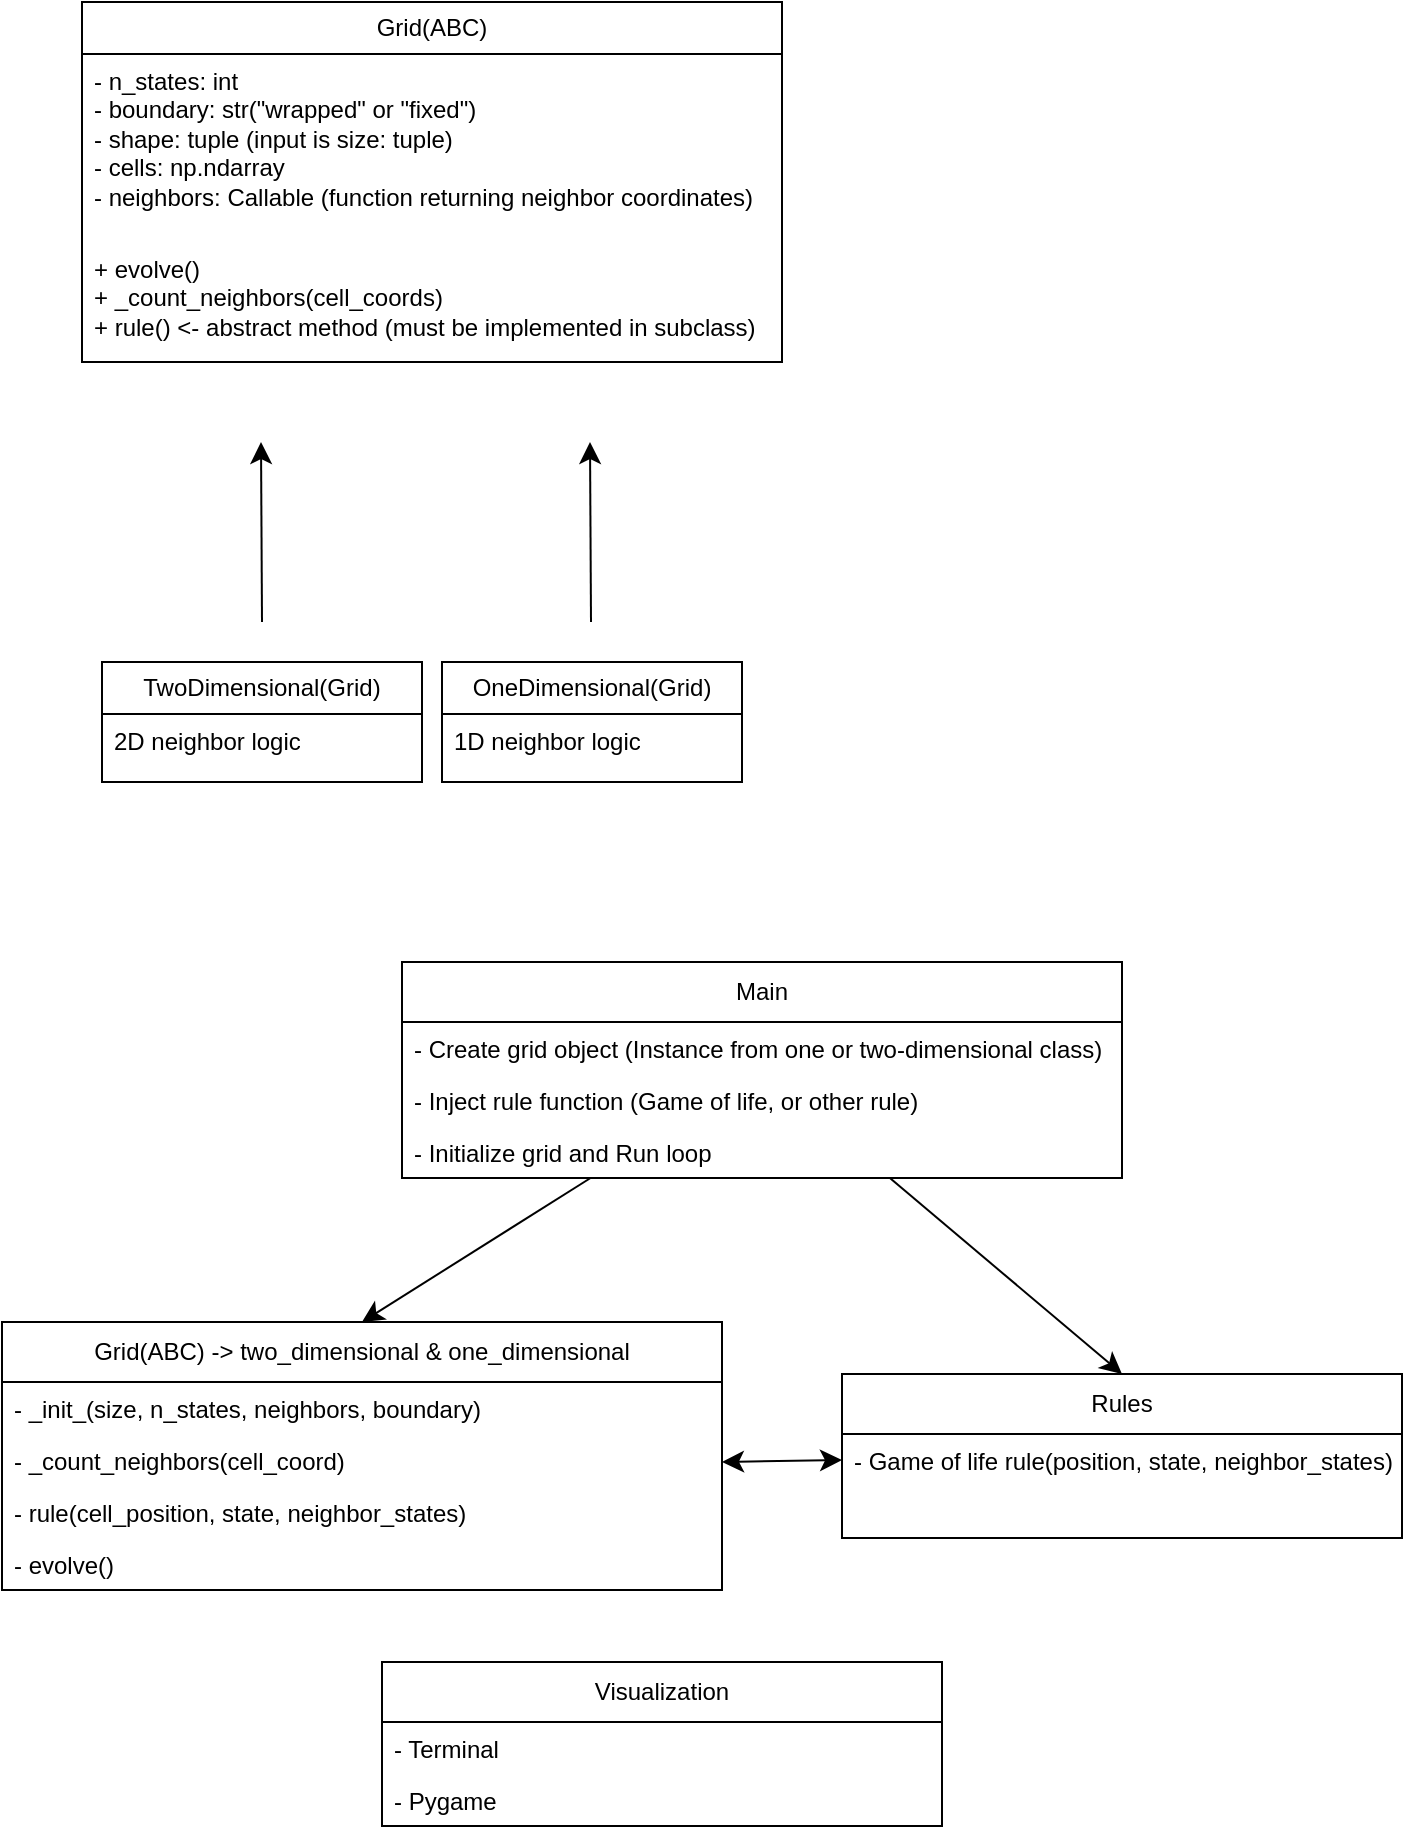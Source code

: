 <mxfile version="27.1.6">
  <diagram name="Page-1" id="eKF89H3r5GASBYVLV0pf">
    <mxGraphModel dx="604" dy="1803" grid="1" gridSize="10" guides="1" tooltips="1" connect="1" arrows="1" fold="1" page="1" pageScale="1" pageWidth="850" pageHeight="1100" math="0" shadow="0">
      <root>
        <mxCell id="0" />
        <mxCell id="1" parent="0" />
        <mxCell id="KuGAyKhzhy6IVkeQjz4A-5" value="Grid(ABC)" style="swimlane;fontStyle=0;childLayout=stackLayout;horizontal=1;startSize=26;fillColor=none;horizontalStack=0;resizeParent=1;resizeParentMax=0;resizeLast=0;collapsible=1;marginBottom=0;whiteSpace=wrap;html=1;" vertex="1" parent="1">
          <mxGeometry x="170" y="-970" width="350" height="180" as="geometry" />
        </mxCell>
        <mxCell id="KuGAyKhzhy6IVkeQjz4A-6" value="&lt;div&gt;&lt;span style=&quot;background-color: transparent; color: light-dark(rgb(0, 0, 0), rgb(255, 255, 255));&quot;&gt;- n_states: int&lt;/span&gt;&lt;/div&gt;&lt;div&gt;- boundary: str(&quot;wrapped&quot; or &quot;fixed&quot;)&lt;/div&gt;&lt;div&gt;- shape: tuple (input is size: tuple)&lt;/div&gt;&lt;div&gt;- cells: np.ndarray&lt;/div&gt;&lt;div&gt;- neighbors: Callable (function returning neighbor coordinates)&lt;/div&gt;" style="text;strokeColor=none;fillColor=none;align=left;verticalAlign=top;spacingLeft=4;spacingRight=4;overflow=hidden;rotatable=0;points=[[0,0.5],[1,0.5]];portConstraint=eastwest;whiteSpace=wrap;html=1;" vertex="1" parent="KuGAyKhzhy6IVkeQjz4A-5">
          <mxGeometry y="26" width="350" height="94" as="geometry" />
        </mxCell>
        <mxCell id="KuGAyKhzhy6IVkeQjz4A-8" value="+ evolve()&lt;div&gt;+ _count_neighbors(cell_coords)&lt;/div&gt;&lt;div&gt;+ rule() &amp;lt;- abstract method (must be implemented in subclass)&lt;/div&gt;" style="text;strokeColor=none;fillColor=none;align=left;verticalAlign=top;spacingLeft=4;spacingRight=4;overflow=hidden;rotatable=0;points=[[0,0.5],[1,0.5]];portConstraint=eastwest;whiteSpace=wrap;html=1;" vertex="1" parent="KuGAyKhzhy6IVkeQjz4A-5">
          <mxGeometry y="120" width="350" height="60" as="geometry" />
        </mxCell>
        <mxCell id="KuGAyKhzhy6IVkeQjz4A-9" value="" style="endArrow=classic;html=1;rounded=0;fontSize=12;startSize=8;endSize=8;curved=1;" edge="1" parent="1">
          <mxGeometry width="50" height="50" relative="1" as="geometry">
            <mxPoint x="260" y="-660" as="sourcePoint" />
            <mxPoint x="259.5" y="-750" as="targetPoint" />
          </mxGeometry>
        </mxCell>
        <mxCell id="KuGAyKhzhy6IVkeQjz4A-10" value="TwoDimensional(Grid)" style="swimlane;fontStyle=0;childLayout=stackLayout;horizontal=1;startSize=26;fillColor=none;horizontalStack=0;resizeParent=1;resizeParentMax=0;resizeLast=0;collapsible=1;marginBottom=0;whiteSpace=wrap;html=1;" vertex="1" parent="1">
          <mxGeometry x="180" y="-640" width="160" height="60" as="geometry" />
        </mxCell>
        <mxCell id="KuGAyKhzhy6IVkeQjz4A-11" value="2D neighbor logic" style="text;strokeColor=none;fillColor=none;align=left;verticalAlign=top;spacingLeft=4;spacingRight=4;overflow=hidden;rotatable=0;points=[[0,0.5],[1,0.5]];portConstraint=eastwest;whiteSpace=wrap;html=1;" vertex="1" parent="KuGAyKhzhy6IVkeQjz4A-10">
          <mxGeometry y="26" width="160" height="34" as="geometry" />
        </mxCell>
        <mxCell id="KuGAyKhzhy6IVkeQjz4A-13" value="" style="endArrow=classic;html=1;rounded=0;fontSize=12;startSize=8;endSize=8;curved=1;" edge="1" parent="1">
          <mxGeometry width="50" height="50" relative="1" as="geometry">
            <mxPoint x="424.5" y="-660" as="sourcePoint" />
            <mxPoint x="424" y="-750" as="targetPoint" />
          </mxGeometry>
        </mxCell>
        <mxCell id="KuGAyKhzhy6IVkeQjz4A-14" value="OneDimensional(Grid)" style="swimlane;fontStyle=0;childLayout=stackLayout;horizontal=1;startSize=26;fillColor=none;horizontalStack=0;resizeParent=1;resizeParentMax=0;resizeLast=0;collapsible=1;marginBottom=0;whiteSpace=wrap;html=1;" vertex="1" parent="1">
          <mxGeometry x="350" y="-640" width="150" height="60" as="geometry" />
        </mxCell>
        <mxCell id="KuGAyKhzhy6IVkeQjz4A-15" value="1D neighbor logic" style="text;strokeColor=none;fillColor=none;align=left;verticalAlign=top;spacingLeft=4;spacingRight=4;overflow=hidden;rotatable=0;points=[[0,0.5],[1,0.5]];portConstraint=eastwest;whiteSpace=wrap;html=1;" vertex="1" parent="KuGAyKhzhy6IVkeQjz4A-14">
          <mxGeometry y="26" width="150" height="34" as="geometry" />
        </mxCell>
        <mxCell id="KuGAyKhzhy6IVkeQjz4A-32" value="" style="edgeStyle=none;curved=1;rounded=0;orthogonalLoop=1;jettySize=auto;html=1;fontSize=12;startSize=8;endSize=8;entryX=0.5;entryY=0;entryDx=0;entryDy=0;" edge="1" parent="1" source="KuGAyKhzhy6IVkeQjz4A-22" target="KuGAyKhzhy6IVkeQjz4A-27">
          <mxGeometry relative="1" as="geometry" />
        </mxCell>
        <mxCell id="KuGAyKhzhy6IVkeQjz4A-40" value="" style="edgeStyle=none;curved=1;rounded=0;orthogonalLoop=1;jettySize=auto;html=1;fontSize=12;startSize=8;endSize=8;entryX=0.5;entryY=0;entryDx=0;entryDy=0;" edge="1" parent="1" source="KuGAyKhzhy6IVkeQjz4A-22" target="KuGAyKhzhy6IVkeQjz4A-34">
          <mxGeometry relative="1" as="geometry" />
        </mxCell>
        <mxCell id="KuGAyKhzhy6IVkeQjz4A-22" value="Main" style="swimlane;fontStyle=0;childLayout=stackLayout;horizontal=1;startSize=30;fillColor=none;horizontalStack=0;resizeParent=1;resizeParentMax=0;resizeLast=0;collapsible=1;marginBottom=0;whiteSpace=wrap;html=1;" vertex="1" parent="1">
          <mxGeometry x="330" y="-490" width="360" height="108" as="geometry" />
        </mxCell>
        <mxCell id="KuGAyKhzhy6IVkeQjz4A-23" value="- Create grid object (Instance from one or two-dimensional class)" style="text;strokeColor=none;fillColor=none;align=left;verticalAlign=top;spacingLeft=4;spacingRight=4;overflow=hidden;rotatable=0;points=[[0,0.5],[1,0.5]];portConstraint=eastwest;whiteSpace=wrap;html=1;" vertex="1" parent="KuGAyKhzhy6IVkeQjz4A-22">
          <mxGeometry y="30" width="360" height="26" as="geometry" />
        </mxCell>
        <mxCell id="KuGAyKhzhy6IVkeQjz4A-24" value="- Inject rule function (Game of life, or other rule)" style="text;strokeColor=none;fillColor=none;align=left;verticalAlign=top;spacingLeft=4;spacingRight=4;overflow=hidden;rotatable=0;points=[[0,0.5],[1,0.5]];portConstraint=eastwest;whiteSpace=wrap;html=1;" vertex="1" parent="KuGAyKhzhy6IVkeQjz4A-22">
          <mxGeometry y="56" width="360" height="26" as="geometry" />
        </mxCell>
        <mxCell id="KuGAyKhzhy6IVkeQjz4A-25" value="- Initialize grid and Run loop" style="text;strokeColor=none;fillColor=none;align=left;verticalAlign=top;spacingLeft=4;spacingRight=4;overflow=hidden;rotatable=0;points=[[0,0.5],[1,0.5]];portConstraint=eastwest;whiteSpace=wrap;html=1;" vertex="1" parent="KuGAyKhzhy6IVkeQjz4A-22">
          <mxGeometry y="82" width="360" height="26" as="geometry" />
        </mxCell>
        <mxCell id="KuGAyKhzhy6IVkeQjz4A-27" value="Grid(ABC) -&amp;gt; two_dimensional &amp;amp; one_dimensional" style="swimlane;fontStyle=0;childLayout=stackLayout;horizontal=1;startSize=30;fillColor=none;horizontalStack=0;resizeParent=1;resizeParentMax=0;resizeLast=0;collapsible=1;marginBottom=0;whiteSpace=wrap;html=1;" vertex="1" parent="1">
          <mxGeometry x="130" y="-310" width="360" height="134" as="geometry" />
        </mxCell>
        <mxCell id="KuGAyKhzhy6IVkeQjz4A-28" value="- _init_(size, n_states, neighbors, boundary)" style="text;strokeColor=none;fillColor=none;align=left;verticalAlign=top;spacingLeft=4;spacingRight=4;overflow=hidden;rotatable=0;points=[[0,0.5],[1,0.5]];portConstraint=eastwest;whiteSpace=wrap;html=1;" vertex="1" parent="KuGAyKhzhy6IVkeQjz4A-27">
          <mxGeometry y="30" width="360" height="26" as="geometry" />
        </mxCell>
        <mxCell id="KuGAyKhzhy6IVkeQjz4A-29" value="- _count_neighbors(cell_coord)" style="text;strokeColor=none;fillColor=none;align=left;verticalAlign=top;spacingLeft=4;spacingRight=4;overflow=hidden;rotatable=0;points=[[0,0.5],[1,0.5]];portConstraint=eastwest;whiteSpace=wrap;html=1;" vertex="1" parent="KuGAyKhzhy6IVkeQjz4A-27">
          <mxGeometry y="56" width="360" height="26" as="geometry" />
        </mxCell>
        <mxCell id="KuGAyKhzhy6IVkeQjz4A-30" value="- rule(cell_position, state, neighbor_states)&lt;div&gt;&lt;br&gt;&lt;/div&gt;" style="text;strokeColor=none;fillColor=none;align=left;verticalAlign=top;spacingLeft=4;spacingRight=4;overflow=hidden;rotatable=0;points=[[0,0.5],[1,0.5]];portConstraint=eastwest;whiteSpace=wrap;html=1;" vertex="1" parent="KuGAyKhzhy6IVkeQjz4A-27">
          <mxGeometry y="82" width="360" height="26" as="geometry" />
        </mxCell>
        <mxCell id="KuGAyKhzhy6IVkeQjz4A-33" value="&lt;div&gt;- evolve()&lt;/div&gt;" style="text;strokeColor=none;fillColor=none;align=left;verticalAlign=top;spacingLeft=4;spacingRight=4;overflow=hidden;rotatable=0;points=[[0,0.5],[1,0.5]];portConstraint=eastwest;whiteSpace=wrap;html=1;" vertex="1" parent="KuGAyKhzhy6IVkeQjz4A-27">
          <mxGeometry y="108" width="360" height="26" as="geometry" />
        </mxCell>
        <mxCell id="KuGAyKhzhy6IVkeQjz4A-34" value="Rules" style="swimlane;fontStyle=0;childLayout=stackLayout;horizontal=1;startSize=30;fillColor=none;horizontalStack=0;resizeParent=1;resizeParentMax=0;resizeLast=0;collapsible=1;marginBottom=0;whiteSpace=wrap;html=1;" vertex="1" parent="1">
          <mxGeometry x="550" y="-284" width="280" height="82" as="geometry" />
        </mxCell>
        <mxCell id="KuGAyKhzhy6IVkeQjz4A-35" value="- Game of life rule(position, state, neighbor_states)" style="text;strokeColor=none;fillColor=none;align=left;verticalAlign=top;spacingLeft=4;spacingRight=4;overflow=hidden;rotatable=0;points=[[0,0.5],[1,0.5]];portConstraint=eastwest;whiteSpace=wrap;html=1;" vertex="1" parent="KuGAyKhzhy6IVkeQjz4A-34">
          <mxGeometry y="30" width="280" height="26" as="geometry" />
        </mxCell>
        <mxCell id="KuGAyKhzhy6IVkeQjz4A-37" value="&lt;div&gt;&lt;br&gt;&lt;/div&gt;" style="text;strokeColor=none;fillColor=none;align=left;verticalAlign=top;spacingLeft=4;spacingRight=4;overflow=hidden;rotatable=0;points=[[0,0.5],[1,0.5]];portConstraint=eastwest;whiteSpace=wrap;html=1;" vertex="1" parent="KuGAyKhzhy6IVkeQjz4A-34">
          <mxGeometry y="56" width="280" height="26" as="geometry" />
        </mxCell>
        <mxCell id="KuGAyKhzhy6IVkeQjz4A-39" value="" style="endArrow=classic;startArrow=classic;html=1;rounded=0;fontSize=12;startSize=8;endSize=8;curved=1;entryX=0;entryY=0.5;entryDx=0;entryDy=0;" edge="1" parent="1">
          <mxGeometry width="50" height="50" relative="1" as="geometry">
            <mxPoint x="490" y="-240" as="sourcePoint" />
            <mxPoint x="550" y="-241" as="targetPoint" />
          </mxGeometry>
        </mxCell>
        <mxCell id="KuGAyKhzhy6IVkeQjz4A-41" value="Visualization" style="swimlane;fontStyle=0;childLayout=stackLayout;horizontal=1;startSize=30;fillColor=none;horizontalStack=0;resizeParent=1;resizeParentMax=0;resizeLast=0;collapsible=1;marginBottom=0;whiteSpace=wrap;html=1;" vertex="1" parent="1">
          <mxGeometry x="320" y="-140" width="280" height="82" as="geometry" />
        </mxCell>
        <mxCell id="KuGAyKhzhy6IVkeQjz4A-42" value="- Terminal&lt;div&gt;&lt;br&gt;&lt;/div&gt;" style="text;strokeColor=none;fillColor=none;align=left;verticalAlign=top;spacingLeft=4;spacingRight=4;overflow=hidden;rotatable=0;points=[[0,0.5],[1,0.5]];portConstraint=eastwest;whiteSpace=wrap;html=1;" vertex="1" parent="KuGAyKhzhy6IVkeQjz4A-41">
          <mxGeometry y="30" width="280" height="26" as="geometry" />
        </mxCell>
        <mxCell id="KuGAyKhzhy6IVkeQjz4A-43" value="- Pygame" style="text;strokeColor=none;fillColor=none;align=left;verticalAlign=top;spacingLeft=4;spacingRight=4;overflow=hidden;rotatable=0;points=[[0,0.5],[1,0.5]];portConstraint=eastwest;whiteSpace=wrap;html=1;" vertex="1" parent="KuGAyKhzhy6IVkeQjz4A-41">
          <mxGeometry y="56" width="280" height="26" as="geometry" />
        </mxCell>
      </root>
    </mxGraphModel>
  </diagram>
</mxfile>
